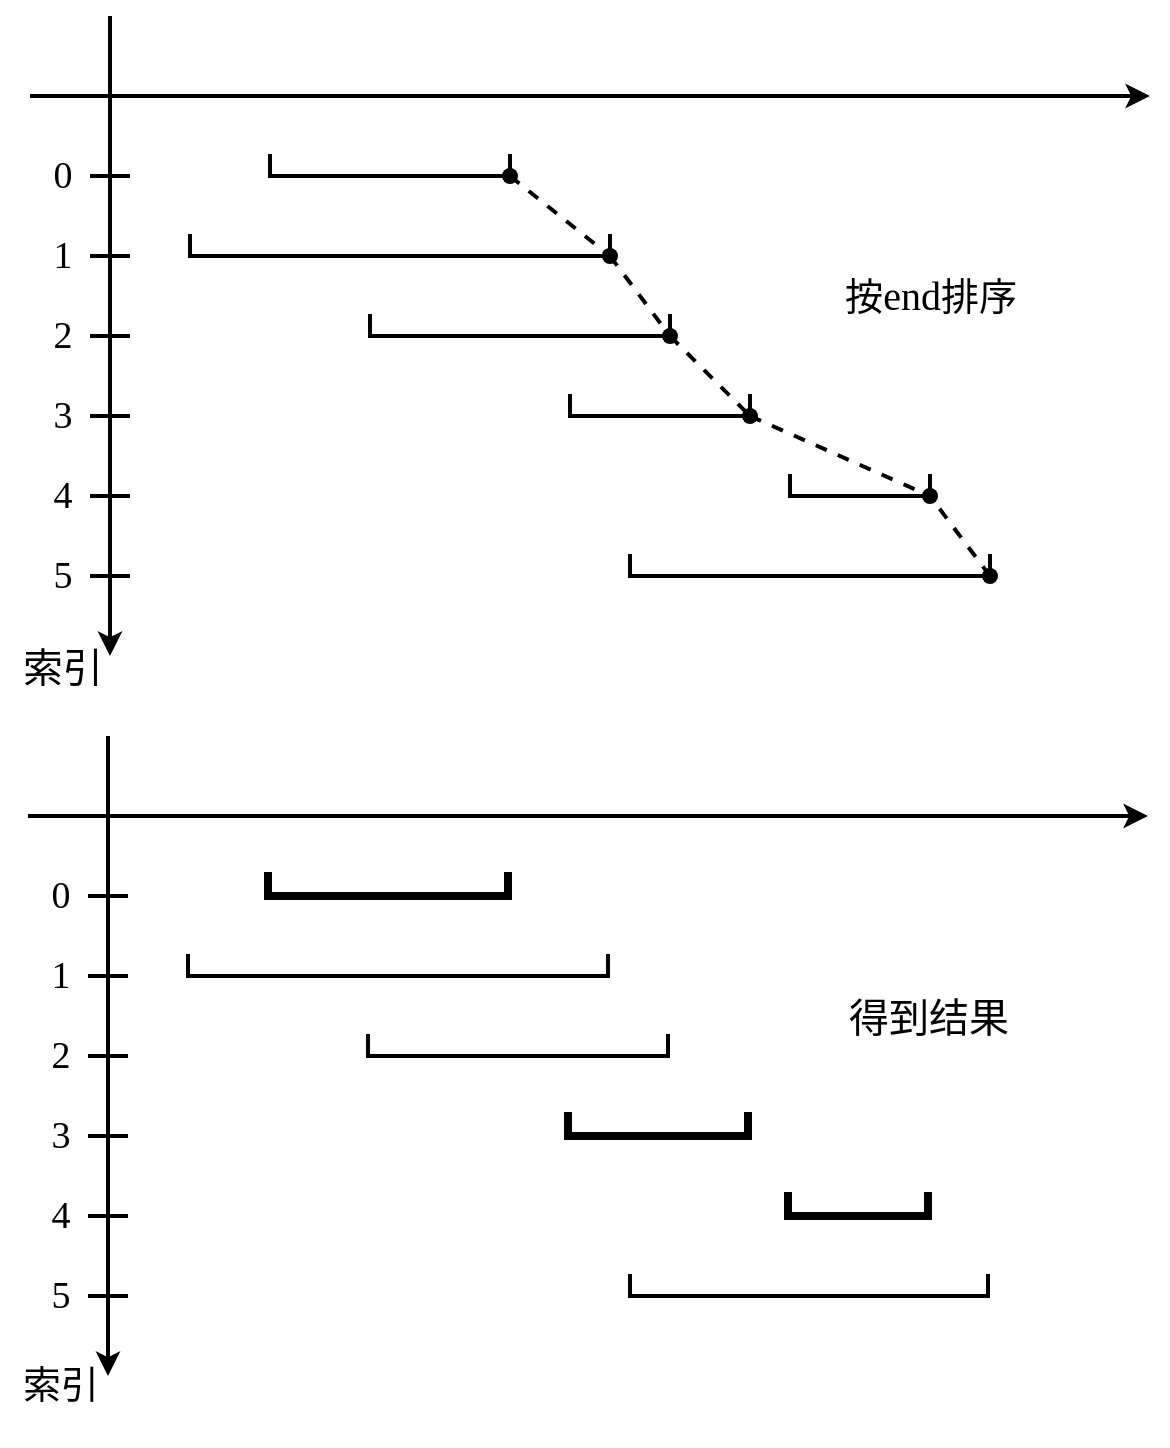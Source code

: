 <mxfile version="23.1.0" type="device">
  <diagram name="第 1 页" id="zBE-RHK8HPmXFEWs6VIG">
    <mxGraphModel dx="1106" dy="711" grid="1" gridSize="10" guides="1" tooltips="1" connect="1" arrows="1" fold="1" page="1" pageScale="1" pageWidth="827" pageHeight="1169" math="0" shadow="0">
      <root>
        <mxCell id="0" />
        <mxCell id="1" parent="0" />
        <mxCell id="mF8Upp-wd8MP-LPJcjvB-4" value="" style="endArrow=classic;html=1;rounded=0;strokeWidth=2;" parent="1" edge="1">
          <mxGeometry width="50" height="50" relative="1" as="geometry">
            <mxPoint x="80" y="64" as="sourcePoint" />
            <mxPoint x="640" y="64" as="targetPoint" />
          </mxGeometry>
        </mxCell>
        <mxCell id="mF8Upp-wd8MP-LPJcjvB-5" value="" style="endArrow=classic;html=1;rounded=0;strokeWidth=2;" parent="1" edge="1">
          <mxGeometry width="50" height="50" relative="1" as="geometry">
            <mxPoint x="120" y="24" as="sourcePoint" />
            <mxPoint x="120" y="344" as="targetPoint" />
          </mxGeometry>
        </mxCell>
        <mxCell id="mF8Upp-wd8MP-LPJcjvB-6" value="" style="endArrow=none;html=1;rounded=0;strokeWidth=2;" parent="1" edge="1">
          <mxGeometry width="50" height="50" relative="1" as="geometry">
            <mxPoint x="110" y="104" as="sourcePoint" />
            <mxPoint x="130" y="104" as="targetPoint" />
          </mxGeometry>
        </mxCell>
        <mxCell id="mF8Upp-wd8MP-LPJcjvB-7" value="" style="endArrow=none;html=1;rounded=0;strokeWidth=2;" parent="1" edge="1">
          <mxGeometry width="50" height="50" relative="1" as="geometry">
            <mxPoint x="110" y="144" as="sourcePoint" />
            <mxPoint x="130" y="144" as="targetPoint" />
          </mxGeometry>
        </mxCell>
        <mxCell id="mF8Upp-wd8MP-LPJcjvB-8" value="" style="endArrow=none;html=1;rounded=0;strokeWidth=2;" parent="1" edge="1">
          <mxGeometry width="50" height="50" relative="1" as="geometry">
            <mxPoint x="110" y="184" as="sourcePoint" />
            <mxPoint x="130" y="184" as="targetPoint" />
          </mxGeometry>
        </mxCell>
        <mxCell id="mF8Upp-wd8MP-LPJcjvB-9" value="" style="endArrow=none;html=1;rounded=0;strokeWidth=2;" parent="1" edge="1">
          <mxGeometry width="50" height="50" relative="1" as="geometry">
            <mxPoint x="110" y="224" as="sourcePoint" />
            <mxPoint x="130" y="224" as="targetPoint" />
          </mxGeometry>
        </mxCell>
        <mxCell id="mF8Upp-wd8MP-LPJcjvB-10" value="" style="endArrow=none;html=1;rounded=0;strokeWidth=2;" parent="1" edge="1">
          <mxGeometry width="50" height="50" relative="1" as="geometry">
            <mxPoint x="110" y="264" as="sourcePoint" />
            <mxPoint x="130" y="264" as="targetPoint" />
          </mxGeometry>
        </mxCell>
        <mxCell id="mF8Upp-wd8MP-LPJcjvB-11" value="" style="endArrow=none;html=1;rounded=0;strokeWidth=2;" parent="1" edge="1">
          <mxGeometry width="50" height="50" relative="1" as="geometry">
            <mxPoint x="110" y="304" as="sourcePoint" />
            <mxPoint x="130" y="304" as="targetPoint" />
          </mxGeometry>
        </mxCell>
        <mxCell id="mF8Upp-wd8MP-LPJcjvB-20" value="" style="shape=partialRectangle;whiteSpace=wrap;html=1;bottom=1;right=1;left=1;top=0;fillColor=none;routingCenterX=-0.5;strokeWidth=2;" parent="1" vertex="1">
          <mxGeometry x="200" y="94" width="120" height="10" as="geometry" />
        </mxCell>
        <mxCell id="mF8Upp-wd8MP-LPJcjvB-21" value="" style="shape=partialRectangle;whiteSpace=wrap;html=1;bottom=1;right=1;left=1;top=0;fillColor=none;routingCenterX=-0.5;strokeWidth=2;" parent="1" vertex="1">
          <mxGeometry x="160" y="134" width="210" height="10" as="geometry" />
        </mxCell>
        <mxCell id="mF8Upp-wd8MP-LPJcjvB-22" value="" style="shape=partialRectangle;whiteSpace=wrap;html=1;bottom=1;right=1;left=1;top=0;fillColor=none;routingCenterX=-0.5;strokeWidth=2;" parent="1" vertex="1">
          <mxGeometry x="250" y="174" width="150" height="10" as="geometry" />
        </mxCell>
        <mxCell id="mF8Upp-wd8MP-LPJcjvB-23" value="" style="shape=partialRectangle;whiteSpace=wrap;html=1;bottom=1;right=1;left=1;top=0;fillColor=none;routingCenterX=-0.5;strokeWidth=2;" parent="1" vertex="1">
          <mxGeometry x="350" y="214" width="90" height="10" as="geometry" />
        </mxCell>
        <mxCell id="mF8Upp-wd8MP-LPJcjvB-24" value="" style="shape=partialRectangle;whiteSpace=wrap;html=1;bottom=1;right=1;left=1;top=0;fillColor=none;routingCenterX=-0.5;strokeWidth=2;" parent="1" vertex="1">
          <mxGeometry x="460" y="254" width="70" height="10" as="geometry" />
        </mxCell>
        <mxCell id="mF8Upp-wd8MP-LPJcjvB-25" value="" style="shape=partialRectangle;whiteSpace=wrap;html=1;bottom=1;right=1;left=1;top=0;fillColor=none;routingCenterX=-0.5;strokeWidth=2;" parent="1" vertex="1">
          <mxGeometry x="380" y="294" width="180" height="10" as="geometry" />
        </mxCell>
        <mxCell id="mF8Upp-wd8MP-LPJcjvB-28" value="&lt;p&gt;&lt;font face=&quot;SimSun&quot; data-font-src=&quot;https://fonts.googleapis.com/css?family=SimSun&quot; style=&quot;font-size: 20px;&quot;&gt;索引&lt;/font&gt;&lt;/p&gt;" style="text;html=1;align=center;verticalAlign=middle;resizable=0;points=[];autosize=1;strokeColor=none;fillColor=none;strokeWidth=2;" parent="1" vertex="1">
          <mxGeometry x="66" y="319" width="60" height="60" as="geometry" />
        </mxCell>
        <mxCell id="mF8Upp-wd8MP-LPJcjvB-29" value="&lt;p&gt;&lt;font style=&quot;font-size: 19px;&quot; face=&quot;Times New Roman&quot;&gt;0&lt;/font&gt;&lt;/p&gt;" style="text;html=1;align=center;verticalAlign=middle;resizable=0;points=[];autosize=1;strokeColor=none;fillColor=none;strokeWidth=2;" parent="1" vertex="1">
          <mxGeometry x="81" y="74" width="30" height="60" as="geometry" />
        </mxCell>
        <mxCell id="mF8Upp-wd8MP-LPJcjvB-30" value="&lt;p&gt;&lt;font style=&quot;font-size: 19px;&quot; face=&quot;Times New Roman&quot;&gt;1&lt;/font&gt;&lt;/p&gt;" style="text;html=1;align=center;verticalAlign=middle;resizable=0;points=[];autosize=1;strokeColor=none;fillColor=none;strokeWidth=2;" parent="1" vertex="1">
          <mxGeometry x="81" y="114" width="30" height="60" as="geometry" />
        </mxCell>
        <mxCell id="mF8Upp-wd8MP-LPJcjvB-31" value="&lt;p&gt;&lt;font style=&quot;font-size: 19px;&quot; face=&quot;Times New Roman&quot;&gt;2&lt;/font&gt;&lt;/p&gt;" style="text;html=1;align=center;verticalAlign=middle;resizable=0;points=[];autosize=1;strokeColor=none;fillColor=none;strokeWidth=2;" parent="1" vertex="1">
          <mxGeometry x="81" y="154" width="30" height="60" as="geometry" />
        </mxCell>
        <mxCell id="mF8Upp-wd8MP-LPJcjvB-32" value="&lt;p&gt;&lt;font style=&quot;font-size: 19px;&quot; face=&quot;Times New Roman&quot;&gt;3&lt;/font&gt;&lt;/p&gt;" style="text;html=1;align=center;verticalAlign=middle;resizable=0;points=[];autosize=1;strokeColor=none;fillColor=none;strokeWidth=2;" parent="1" vertex="1">
          <mxGeometry x="81" y="194" width="30" height="60" as="geometry" />
        </mxCell>
        <mxCell id="mF8Upp-wd8MP-LPJcjvB-33" value="&lt;p&gt;&lt;font style=&quot;font-size: 19px;&quot; face=&quot;Times New Roman&quot;&gt;4&lt;/font&gt;&lt;/p&gt;" style="text;html=1;align=center;verticalAlign=middle;resizable=0;points=[];autosize=1;strokeColor=none;fillColor=none;strokeWidth=2;" parent="1" vertex="1">
          <mxGeometry x="81" y="234" width="30" height="60" as="geometry" />
        </mxCell>
        <mxCell id="mF8Upp-wd8MP-LPJcjvB-34" value="&lt;p&gt;&lt;font style=&quot;font-size: 19px;&quot; face=&quot;Times New Roman&quot;&gt;5&lt;/font&gt;&lt;/p&gt;" style="text;html=1;align=center;verticalAlign=middle;resizable=0;points=[];autosize=1;strokeColor=none;fillColor=none;strokeWidth=2;" parent="1" vertex="1">
          <mxGeometry x="81" y="274" width="30" height="60" as="geometry" />
        </mxCell>
        <mxCell id="mF8Upp-wd8MP-LPJcjvB-36" value="" style="endArrow=none;dashed=1;html=1;rounded=0;exitDx=0;exitDy=0;entryX=1;entryY=1;entryDx=0;entryDy=0;strokeWidth=2;" parent="1" source="mF8Upp-wd8MP-LPJcjvB-44" target="mF8Upp-wd8MP-LPJcjvB-21" edge="1">
          <mxGeometry width="50" height="50" relative="1" as="geometry">
            <mxPoint x="370" y="234" as="sourcePoint" />
            <mxPoint x="420" y="184" as="targetPoint" />
          </mxGeometry>
        </mxCell>
        <mxCell id="mF8Upp-wd8MP-LPJcjvB-38" value="" style="endArrow=none;dashed=1;html=1;rounded=0;exitDx=0;exitDy=0;entryX=1;entryY=1;entryDx=0;entryDy=0;strokeWidth=2;" parent="1" source="mF8Upp-wd8MP-LPJcjvB-46" target="mF8Upp-wd8MP-LPJcjvB-22" edge="1">
          <mxGeometry width="50" height="50" relative="1" as="geometry">
            <mxPoint x="370" y="234" as="sourcePoint" />
            <mxPoint x="420" y="184" as="targetPoint" />
          </mxGeometry>
        </mxCell>
        <mxCell id="mF8Upp-wd8MP-LPJcjvB-39" value="" style="endArrow=none;dashed=1;html=1;rounded=0;exitDx=0;exitDy=0;entryX=1;entryY=1;entryDx=0;entryDy=0;strokeWidth=2;" parent="1" source="Jw9CPDbFHFZJ6cjZ4iFf-1" target="mF8Upp-wd8MP-LPJcjvB-23" edge="1">
          <mxGeometry width="50" height="50" relative="1" as="geometry">
            <mxPoint x="370" y="234" as="sourcePoint" />
            <mxPoint x="420" y="184" as="targetPoint" />
          </mxGeometry>
        </mxCell>
        <mxCell id="mF8Upp-wd8MP-LPJcjvB-40" value="" style="endArrow=none;dashed=1;html=1;rounded=0;exitDx=0;exitDy=0;entryX=1;entryY=1;entryDx=0;entryDy=0;strokeWidth=2;" parent="1" source="mF8Upp-wd8MP-LPJcjvB-49" target="mF8Upp-wd8MP-LPJcjvB-24" edge="1">
          <mxGeometry width="50" height="50" relative="1" as="geometry">
            <mxPoint x="370" y="234" as="sourcePoint" />
            <mxPoint x="420" y="184" as="targetPoint" />
          </mxGeometry>
        </mxCell>
        <mxCell id="mF8Upp-wd8MP-LPJcjvB-41" value="" style="endArrow=none;dashed=1;html=1;rounded=0;exitDx=0;exitDy=0;entryX=1;entryY=1;entryDx=0;entryDy=0;strokeWidth=2;" parent="1" source="mF8Upp-wd8MP-LPJcjvB-52" target="mF8Upp-wd8MP-LPJcjvB-24" edge="1">
          <mxGeometry width="50" height="50" relative="1" as="geometry">
            <mxPoint x="370" y="234" as="sourcePoint" />
            <mxPoint x="420" y="184" as="targetPoint" />
          </mxGeometry>
        </mxCell>
        <mxCell id="mF8Upp-wd8MP-LPJcjvB-45" value="" style="endArrow=none;dashed=1;html=1;rounded=0;exitX=1;exitY=1;exitDx=0;exitDy=0;entryDx=0;entryDy=0;strokeWidth=2;" parent="1" source="mF8Upp-wd8MP-LPJcjvB-20" target="mF8Upp-wd8MP-LPJcjvB-44" edge="1">
          <mxGeometry width="50" height="50" relative="1" as="geometry">
            <mxPoint x="320" y="104" as="sourcePoint" />
            <mxPoint x="370" y="144" as="targetPoint" />
          </mxGeometry>
        </mxCell>
        <mxCell id="mF8Upp-wd8MP-LPJcjvB-44" value="" style="shape=waypoint;sketch=0;fillStyle=solid;size=6;pointerEvents=1;points=[];fillColor=none;resizable=0;rotatable=0;perimeter=centerPerimeter;snapToPoint=1;strokeWidth=2;" parent="1" vertex="1">
          <mxGeometry x="310" y="94" width="20" height="20" as="geometry" />
        </mxCell>
        <mxCell id="mF8Upp-wd8MP-LPJcjvB-48" value="" style="endArrow=none;dashed=1;html=1;rounded=0;exitX=1;exitY=1;exitDx=0;exitDy=0;entryDx=0;entryDy=0;strokeWidth=2;" parent="1" source="mF8Upp-wd8MP-LPJcjvB-21" target="mF8Upp-wd8MP-LPJcjvB-46" edge="1">
          <mxGeometry width="50" height="50" relative="1" as="geometry">
            <mxPoint x="370" y="144" as="sourcePoint" />
            <mxPoint x="400" y="184" as="targetPoint" />
          </mxGeometry>
        </mxCell>
        <mxCell id="mF8Upp-wd8MP-LPJcjvB-46" value="" style="shape=waypoint;sketch=0;fillStyle=solid;size=6;pointerEvents=1;points=[];fillColor=none;resizable=0;rotatable=0;perimeter=centerPerimeter;snapToPoint=1;strokeWidth=2;" parent="1" vertex="1">
          <mxGeometry x="360" y="134" width="20" height="20" as="geometry" />
        </mxCell>
        <mxCell id="mF8Upp-wd8MP-LPJcjvB-51" value="" style="endArrow=none;dashed=1;html=1;rounded=0;exitX=1;exitY=1;exitDx=0;exitDy=0;entryDx=0;entryDy=0;strokeWidth=2;" parent="1" source="mF8Upp-wd8MP-LPJcjvB-23" target="mF8Upp-wd8MP-LPJcjvB-49" edge="1">
          <mxGeometry width="50" height="50" relative="1" as="geometry">
            <mxPoint x="440" y="224" as="sourcePoint" />
            <mxPoint x="530" y="264" as="targetPoint" />
          </mxGeometry>
        </mxCell>
        <mxCell id="mF8Upp-wd8MP-LPJcjvB-49" value="" style="shape=waypoint;sketch=0;fillStyle=solid;size=6;pointerEvents=1;points=[];fillColor=none;resizable=0;rotatable=0;perimeter=centerPerimeter;snapToPoint=1;strokeWidth=2;" parent="1" vertex="1">
          <mxGeometry x="430" y="214" width="20" height="20" as="geometry" />
        </mxCell>
        <mxCell id="mF8Upp-wd8MP-LPJcjvB-54" value="" style="endArrow=none;dashed=1;html=1;rounded=0;exitDx=0;exitDy=0;entryDx=0;entryDy=0;strokeWidth=2;" parent="1" source="mF8Upp-wd8MP-LPJcjvB-55" target="mF8Upp-wd8MP-LPJcjvB-52" edge="1">
          <mxGeometry width="50" height="50" relative="1" as="geometry">
            <mxPoint x="560" y="304" as="sourcePoint" />
            <mxPoint x="530" y="264" as="targetPoint" />
          </mxGeometry>
        </mxCell>
        <mxCell id="mF8Upp-wd8MP-LPJcjvB-52" value="" style="shape=waypoint;sketch=0;fillStyle=solid;size=6;pointerEvents=1;points=[];fillColor=none;resizable=0;rotatable=0;perimeter=centerPerimeter;snapToPoint=1;strokeWidth=2;" parent="1" vertex="1">
          <mxGeometry x="520" y="254" width="20" height="20" as="geometry" />
        </mxCell>
        <mxCell id="mF8Upp-wd8MP-LPJcjvB-57" value="" style="endArrow=none;dashed=1;html=1;rounded=0;exitX=1;exitY=1;exitDx=0;exitDy=0;entryDx=0;entryDy=0;strokeWidth=2;" parent="1" source="mF8Upp-wd8MP-LPJcjvB-25" target="mF8Upp-wd8MP-LPJcjvB-55" edge="1">
          <mxGeometry width="50" height="50" relative="1" as="geometry">
            <mxPoint x="560" y="304" as="sourcePoint" />
            <mxPoint x="530" y="264" as="targetPoint" />
          </mxGeometry>
        </mxCell>
        <mxCell id="mF8Upp-wd8MP-LPJcjvB-55" value="" style="shape=waypoint;sketch=0;fillStyle=solid;size=6;pointerEvents=1;points=[];fillColor=none;resizable=0;rotatable=0;perimeter=centerPerimeter;snapToPoint=1;strokeWidth=2;" parent="1" vertex="1">
          <mxGeometry x="550" y="294" width="20" height="20" as="geometry" />
        </mxCell>
        <mxCell id="mF8Upp-wd8MP-LPJcjvB-58" value="&lt;p&gt;&lt;font data-font-src=&quot;https://fonts.googleapis.com/css?family=SimSun&quot; face=&quot;SimSun&quot; style=&quot;font-size: 19px;&quot;&gt;按&lt;/font&gt;&lt;font face=&quot;Times New Roman&quot; style=&quot;font-size: 20px;&quot;&gt;end&lt;/font&gt;&lt;font data-font-src=&quot;https://fonts.googleapis.com/css?family=SimSun&quot; face=&quot;SimSun&quot; style=&quot;font-size: 19px;&quot;&gt;排序&lt;/font&gt;&lt;/p&gt;" style="text;html=1;align=center;verticalAlign=middle;resizable=0;points=[];autosize=1;strokeColor=none;fillColor=none;strokeWidth=2;" parent="1" vertex="1">
          <mxGeometry x="475" y="134" width="110" height="60" as="geometry" />
        </mxCell>
        <mxCell id="mF8Upp-wd8MP-LPJcjvB-97" value="" style="endArrow=classic;html=1;rounded=0;strokeWidth=2;" parent="1" edge="1">
          <mxGeometry width="50" height="50" relative="1" as="geometry">
            <mxPoint x="79" y="424" as="sourcePoint" />
            <mxPoint x="639" y="424" as="targetPoint" />
          </mxGeometry>
        </mxCell>
        <mxCell id="mF8Upp-wd8MP-LPJcjvB-98" value="" style="endArrow=classic;html=1;rounded=0;strokeWidth=2;" parent="1" edge="1">
          <mxGeometry width="50" height="50" relative="1" as="geometry">
            <mxPoint x="119" y="384" as="sourcePoint" />
            <mxPoint x="119" y="704" as="targetPoint" />
          </mxGeometry>
        </mxCell>
        <mxCell id="mF8Upp-wd8MP-LPJcjvB-99" value="" style="endArrow=none;html=1;rounded=0;strokeWidth=2;" parent="1" edge="1">
          <mxGeometry width="50" height="50" relative="1" as="geometry">
            <mxPoint x="109" y="464" as="sourcePoint" />
            <mxPoint x="129" y="464" as="targetPoint" />
          </mxGeometry>
        </mxCell>
        <mxCell id="mF8Upp-wd8MP-LPJcjvB-100" value="" style="endArrow=none;html=1;rounded=0;strokeWidth=2;" parent="1" edge="1">
          <mxGeometry width="50" height="50" relative="1" as="geometry">
            <mxPoint x="109" y="504" as="sourcePoint" />
            <mxPoint x="129" y="504" as="targetPoint" />
          </mxGeometry>
        </mxCell>
        <mxCell id="mF8Upp-wd8MP-LPJcjvB-101" value="" style="endArrow=none;html=1;rounded=0;strokeWidth=2;" parent="1" edge="1">
          <mxGeometry width="50" height="50" relative="1" as="geometry">
            <mxPoint x="109" y="544" as="sourcePoint" />
            <mxPoint x="129" y="544" as="targetPoint" />
          </mxGeometry>
        </mxCell>
        <mxCell id="mF8Upp-wd8MP-LPJcjvB-102" value="" style="endArrow=none;html=1;rounded=0;strokeWidth=2;" parent="1" edge="1">
          <mxGeometry width="50" height="50" relative="1" as="geometry">
            <mxPoint x="109" y="584" as="sourcePoint" />
            <mxPoint x="129" y="584" as="targetPoint" />
          </mxGeometry>
        </mxCell>
        <mxCell id="mF8Upp-wd8MP-LPJcjvB-103" value="" style="endArrow=none;html=1;rounded=0;strokeWidth=2;" parent="1" edge="1">
          <mxGeometry width="50" height="50" relative="1" as="geometry">
            <mxPoint x="109" y="624" as="sourcePoint" />
            <mxPoint x="129" y="624" as="targetPoint" />
          </mxGeometry>
        </mxCell>
        <mxCell id="mF8Upp-wd8MP-LPJcjvB-104" value="" style="endArrow=none;html=1;rounded=0;strokeWidth=2;" parent="1" edge="1">
          <mxGeometry width="50" height="50" relative="1" as="geometry">
            <mxPoint x="109" y="664" as="sourcePoint" />
            <mxPoint x="129" y="664" as="targetPoint" />
          </mxGeometry>
        </mxCell>
        <mxCell id="mF8Upp-wd8MP-LPJcjvB-105" value="" style="shape=partialRectangle;whiteSpace=wrap;html=1;bottom=1;right=1;left=1;top=0;fillColor=none;routingCenterX=-0.5;strokeWidth=4;" parent="1" vertex="1">
          <mxGeometry x="199" y="454" width="120" height="10" as="geometry" />
        </mxCell>
        <mxCell id="mF8Upp-wd8MP-LPJcjvB-106" value="" style="shape=partialRectangle;whiteSpace=wrap;html=1;bottom=1;right=1;left=1;top=0;fillColor=none;routingCenterX=-0.5;strokeWidth=2;" parent="1" vertex="1">
          <mxGeometry x="159" y="494" width="210" height="10" as="geometry" />
        </mxCell>
        <mxCell id="mF8Upp-wd8MP-LPJcjvB-107" value="" style="shape=partialRectangle;whiteSpace=wrap;html=1;bottom=1;right=1;left=1;top=0;fillColor=none;routingCenterX=-0.5;strokeWidth=2;" parent="1" vertex="1">
          <mxGeometry x="249" y="534" width="150" height="10" as="geometry" />
        </mxCell>
        <mxCell id="mF8Upp-wd8MP-LPJcjvB-108" value="" style="shape=partialRectangle;whiteSpace=wrap;html=1;bottom=1;right=1;left=1;top=0;fillColor=none;routingCenterX=-0.5;strokeWidth=4;" parent="1" vertex="1">
          <mxGeometry x="349" y="574" width="90" height="10" as="geometry" />
        </mxCell>
        <mxCell id="mF8Upp-wd8MP-LPJcjvB-109" value="" style="shape=partialRectangle;whiteSpace=wrap;html=1;bottom=1;right=1;left=1;top=0;fillColor=none;routingCenterX=-0.5;strokeWidth=4;" parent="1" vertex="1">
          <mxGeometry x="459" y="614" width="70" height="10" as="geometry" />
        </mxCell>
        <mxCell id="mF8Upp-wd8MP-LPJcjvB-110" value="" style="shape=partialRectangle;whiteSpace=wrap;html=1;bottom=1;right=1;left=1;top=0;fillColor=none;routingCenterX=-0.5;strokeWidth=2;" parent="1" vertex="1">
          <mxGeometry x="380" y="654" width="179" height="10" as="geometry" />
        </mxCell>
        <mxCell id="mF8Upp-wd8MP-LPJcjvB-111" value="&lt;p&gt;&lt;font face=&quot;SimSun&quot; style=&quot;font-size: 19px;&quot;&gt;索引&lt;/font&gt;&lt;/p&gt;" style="text;html=1;align=center;verticalAlign=middle;resizable=0;points=[];autosize=1;strokeColor=none;fillColor=none;strokeWidth=2;" parent="1" vertex="1">
          <mxGeometry x="65" y="679" width="60" height="60" as="geometry" />
        </mxCell>
        <mxCell id="mF8Upp-wd8MP-LPJcjvB-112" value="&lt;p&gt;&lt;font style=&quot;font-size: 19px;&quot; face=&quot;Times New Roman&quot;&gt;0&lt;/font&gt;&lt;/p&gt;" style="text;html=1;align=center;verticalAlign=middle;resizable=0;points=[];autosize=1;strokeColor=none;fillColor=none;strokeWidth=2;" parent="1" vertex="1">
          <mxGeometry x="80" y="434" width="30" height="60" as="geometry" />
        </mxCell>
        <mxCell id="mF8Upp-wd8MP-LPJcjvB-113" value="&lt;p&gt;&lt;font style=&quot;font-size: 19px;&quot; face=&quot;Times New Roman&quot;&gt;1&lt;/font&gt;&lt;/p&gt;" style="text;html=1;align=center;verticalAlign=middle;resizable=0;points=[];autosize=1;strokeColor=none;fillColor=none;strokeWidth=2;" parent="1" vertex="1">
          <mxGeometry x="80" y="474" width="30" height="60" as="geometry" />
        </mxCell>
        <mxCell id="mF8Upp-wd8MP-LPJcjvB-114" value="&lt;p&gt;&lt;font style=&quot;font-size: 19px;&quot; face=&quot;Times New Roman&quot;&gt;2&lt;/font&gt;&lt;/p&gt;" style="text;html=1;align=center;verticalAlign=middle;resizable=0;points=[];autosize=1;strokeColor=none;fillColor=none;strokeWidth=2;" parent="1" vertex="1">
          <mxGeometry x="80" y="514" width="30" height="60" as="geometry" />
        </mxCell>
        <mxCell id="mF8Upp-wd8MP-LPJcjvB-115" value="&lt;p&gt;&lt;font style=&quot;font-size: 19px;&quot; face=&quot;Times New Roman&quot;&gt;3&lt;/font&gt;&lt;/p&gt;" style="text;html=1;align=center;verticalAlign=middle;resizable=0;points=[];autosize=1;strokeColor=none;fillColor=none;strokeWidth=2;" parent="1" vertex="1">
          <mxGeometry x="80" y="554" width="30" height="60" as="geometry" />
        </mxCell>
        <mxCell id="mF8Upp-wd8MP-LPJcjvB-116" value="&lt;p&gt;&lt;font style=&quot;font-size: 19px;&quot; face=&quot;Times New Roman&quot;&gt;4&lt;/font&gt;&lt;/p&gt;" style="text;html=1;align=center;verticalAlign=middle;resizable=0;points=[];autosize=1;strokeColor=none;fillColor=none;strokeWidth=2;" parent="1" vertex="1">
          <mxGeometry x="80" y="594" width="30" height="60" as="geometry" />
        </mxCell>
        <mxCell id="mF8Upp-wd8MP-LPJcjvB-117" value="&lt;p&gt;&lt;font style=&quot;font-size: 19px;&quot; face=&quot;Times New Roman&quot;&gt;5&lt;/font&gt;&lt;/p&gt;" style="text;html=1;align=center;verticalAlign=middle;resizable=0;points=[];autosize=1;strokeColor=none;fillColor=none;strokeWidth=2;" parent="1" vertex="1">
          <mxGeometry x="80" y="634" width="30" height="60" as="geometry" />
        </mxCell>
        <mxCell id="mF8Upp-wd8MP-LPJcjvB-122" value="" style="endArrow=none;dashed=1;html=1;rounded=0;exitDx=0;exitDy=0;entryX=1;entryY=1;entryDx=0;entryDy=0;strokeWidth=2;" parent="1" target="mF8Upp-wd8MP-LPJcjvB-109" edge="1">
          <mxGeometry width="50" height="50" relative="1" as="geometry">
            <mxPoint x="529" y="624" as="sourcePoint" />
            <mxPoint x="419" y="544" as="targetPoint" />
          </mxGeometry>
        </mxCell>
        <mxCell id="mF8Upp-wd8MP-LPJcjvB-123" value="" style="endArrow=none;dashed=1;html=1;rounded=0;exitX=1;exitY=1;exitDx=0;exitDy=0;entryDx=0;entryDy=0;strokeWidth=2;" parent="1" source="mF8Upp-wd8MP-LPJcjvB-105" edge="1">
          <mxGeometry width="50" height="50" relative="1" as="geometry">
            <mxPoint x="319" y="464" as="sourcePoint" />
            <mxPoint x="319" y="464" as="targetPoint" />
          </mxGeometry>
        </mxCell>
        <mxCell id="mF8Upp-wd8MP-LPJcjvB-125" value="" style="endArrow=none;dashed=1;html=1;rounded=0;exitX=1;exitY=1;exitDx=0;exitDy=0;entryDx=0;entryDy=0;strokeWidth=2;" parent="1" source="mF8Upp-wd8MP-LPJcjvB-106" edge="1">
          <mxGeometry width="50" height="50" relative="1" as="geometry">
            <mxPoint x="369" y="504" as="sourcePoint" />
            <mxPoint x="369" y="504" as="targetPoint" />
          </mxGeometry>
        </mxCell>
        <mxCell id="mF8Upp-wd8MP-LPJcjvB-127" value="" style="endArrow=none;dashed=1;html=1;rounded=0;exitX=1;exitY=1;exitDx=0;exitDy=0;entryDx=0;entryDy=0;strokeWidth=2;" parent="1" source="mF8Upp-wd8MP-LPJcjvB-108" edge="1">
          <mxGeometry width="50" height="50" relative="1" as="geometry">
            <mxPoint x="439" y="584" as="sourcePoint" />
            <mxPoint x="439" y="584" as="targetPoint" />
          </mxGeometry>
        </mxCell>
        <mxCell id="mF8Upp-wd8MP-LPJcjvB-131" value="" style="endArrow=none;dashed=1;html=1;rounded=0;exitX=1;exitY=1;exitDx=0;exitDy=0;entryDx=0;entryDy=0;strokeWidth=2;" parent="1" source="mF8Upp-wd8MP-LPJcjvB-110" edge="1">
          <mxGeometry width="50" height="50" relative="1" as="geometry">
            <mxPoint x="559" y="664" as="sourcePoint" />
            <mxPoint x="559" y="664" as="targetPoint" />
          </mxGeometry>
        </mxCell>
        <mxCell id="mF8Upp-wd8MP-LPJcjvB-133" value="&lt;p&gt;&lt;font face=&quot;SimSun&quot; data-font-src=&quot;https://fonts.googleapis.com/css?family=SimSun&quot; style=&quot;font-size: 20px;&quot;&gt;得到结果&lt;/font&gt;&lt;/p&gt;" style="text;html=1;align=center;verticalAlign=middle;resizable=0;points=[];autosize=1;strokeColor=none;fillColor=none;strokeWidth=2;" parent="1" vertex="1">
          <mxGeometry x="479" y="494" width="100" height="60" as="geometry" />
        </mxCell>
        <mxCell id="Jw9CPDbFHFZJ6cjZ4iFf-2" value="" style="endArrow=none;dashed=1;html=1;rounded=0;exitX=1;exitY=1;exitDx=0;exitDy=0;entryDx=0;entryDy=0;strokeWidth=2;" edge="1" parent="1" source="mF8Upp-wd8MP-LPJcjvB-22" target="Jw9CPDbFHFZJ6cjZ4iFf-1">
          <mxGeometry width="50" height="50" relative="1" as="geometry">
            <mxPoint x="400" y="184" as="sourcePoint" />
            <mxPoint x="440" y="224" as="targetPoint" />
          </mxGeometry>
        </mxCell>
        <mxCell id="Jw9CPDbFHFZJ6cjZ4iFf-1" value="" style="shape=waypoint;sketch=0;fillStyle=solid;size=6;pointerEvents=1;points=[];fillColor=none;resizable=0;rotatable=0;perimeter=centerPerimeter;snapToPoint=1;strokeWidth=2;" vertex="1" parent="1">
          <mxGeometry x="390" y="174" width="20" height="20" as="geometry" />
        </mxCell>
      </root>
    </mxGraphModel>
  </diagram>
</mxfile>
